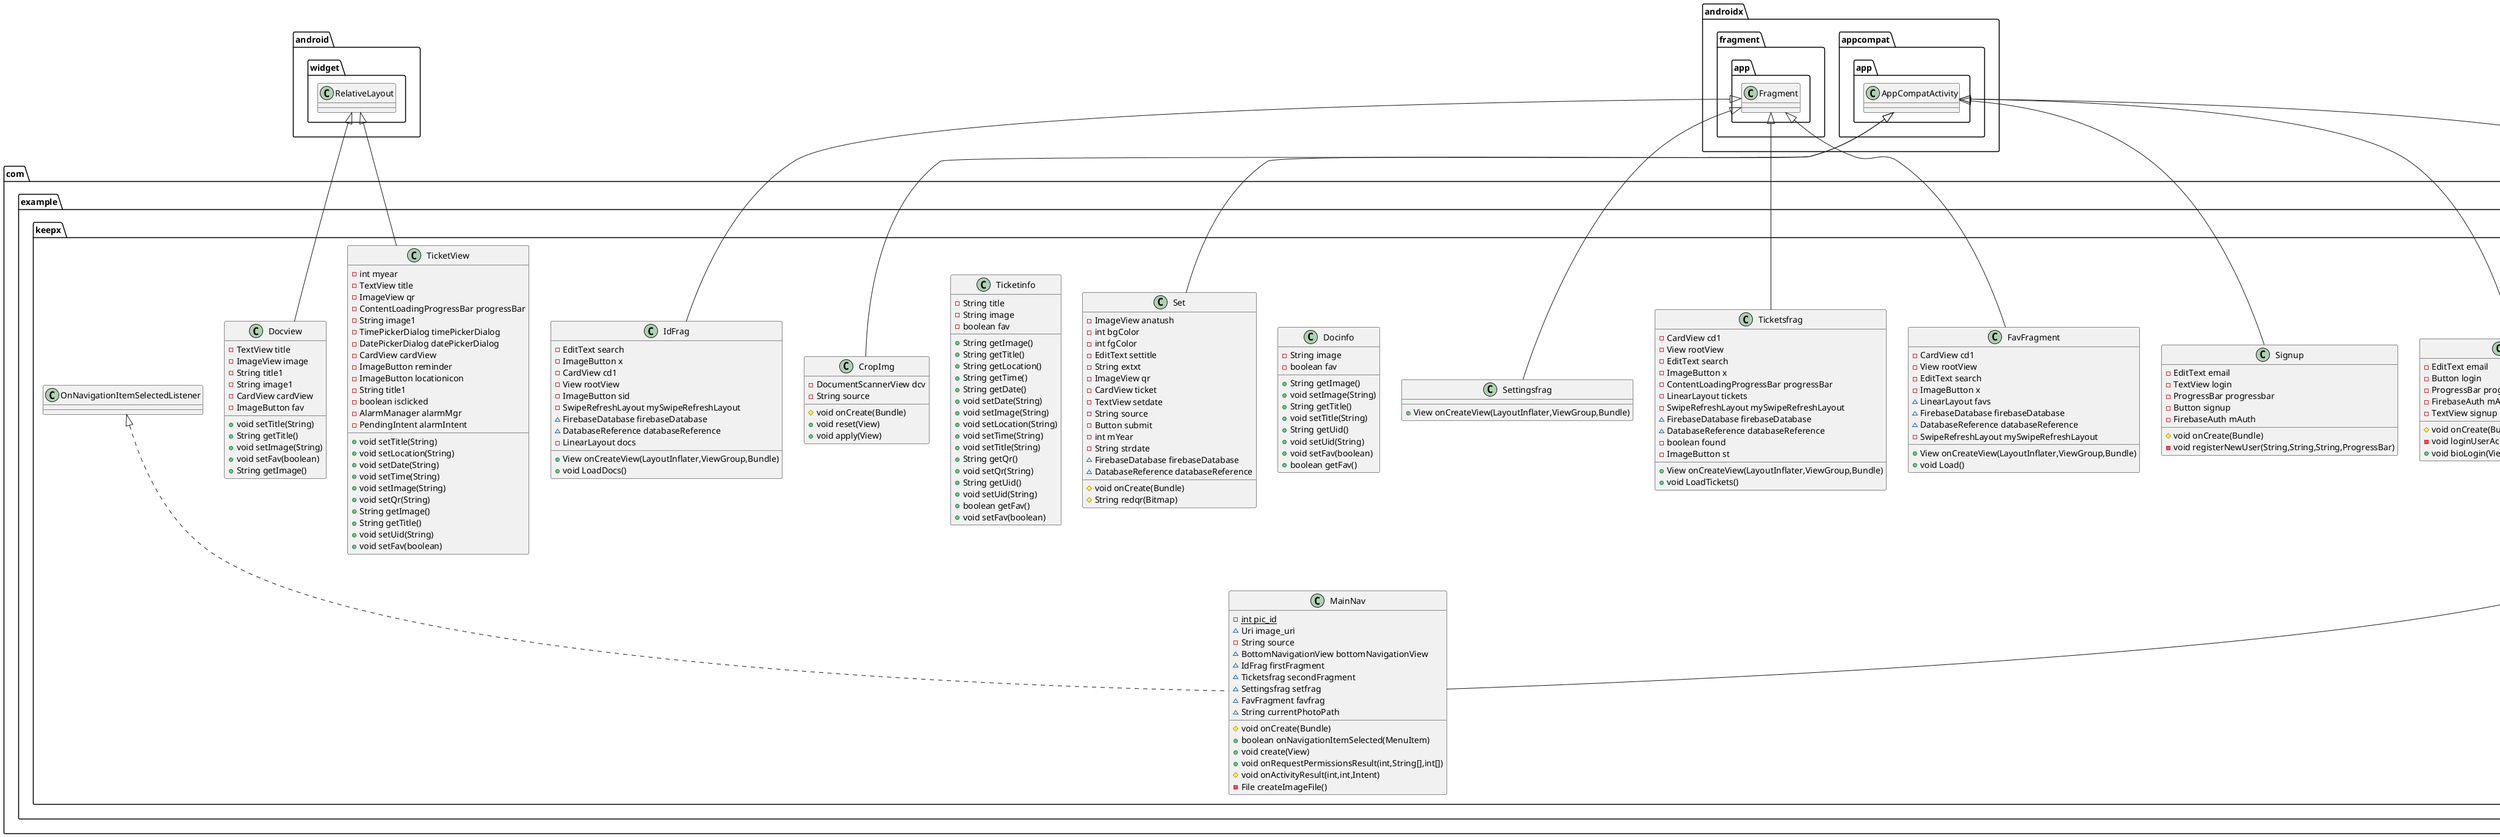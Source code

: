 @startuml
class com.example.keepx.Set {
- ImageView anatush
- int bgColor
- int fgColor
- EditText settitle
- String extxt
- ImageView qr
- CardView ticket
- TextView setdate
- String source
- Button submit
- int mYear
- String strdate
~ FirebaseDatabase firebaseDatabase
~ DatabaseReference databaseReference
# void onCreate(Bundle)
# String redqr(Bitmap)
}


class com.example.keepx.CropImg {
- DocumentScannerView dcv
- String source
# void onCreate(Bundle)
+ void reset(View)
+ void apply(View)
}


class com.example.keepx.MainNav {
- {static} int pic_id
~ Uri image_uri
- String source
~ BottomNavigationView bottomNavigationView
~ IdFrag firstFragment
~ Ticketsfrag secondFragment
~ Settingsfrag setfrag
~ FavFragment favfrag
~ String currentPhotoPath
# void onCreate(Bundle)
+ boolean onNavigationItemSelected(MenuItem)
+ void create(View)
+ void onRequestPermissionsResult(int,String[],int[])
# void onActivityResult(int,int,Intent)
- File createImageFile()
}


class com.example.keepx.Docview {
- TextView title
- ImageView image
- String title1
- String image1
- CardView cardView
- ImageButton fav
+ void setTitle(String)
+ String getTitle()
+ void setImage(String)
+ void setFav(boolean)
+ String getImage()
}


class com.example.keepx.IdFrag {
- EditText search
- ImageButton x
- CardView cd1
- View rootView
- ImageButton sid
- SwipeRefreshLayout mySwipeRefreshLayout
~ FirebaseDatabase firebaseDatabase
~ DatabaseReference databaseReference
- LinearLayout docs
+ View onCreateView(LayoutInflater,ViewGroup,Bundle)
+ void LoadDocs()
}


class com.example.keepx.FavFragment {
- CardView cd1
- View rootView
- EditText search
- ImageButton x
~ LinearLayout favs
~ FirebaseDatabase firebaseDatabase
~ DatabaseReference databaseReference
- SwipeRefreshLayout mySwipeRefreshLayout
+ View onCreateView(LayoutInflater,ViewGroup,Bundle)
+ void Load()
}


class com.example.keepx.Docinfo {
- String image
- boolean fav
+ String getImage()
+ void setImage(String)
+ String getTitle()
+ void setTitle(String)
+ String getUid()
+ void setUid(String)
+ void setFav(boolean)
+ boolean getFav()
}


class com.example.keepx.MainActivity {
- EditText email
- Button login
- ProgressBar progressbar
- FirebaseAuth mAuth
- TextView signup
# void onCreate(Bundle)
- void loginUserAccount(String,String,ProgressBar)
+ void bioLogin(View)
}


class com.example.keepx.Ticketinfo {
- String title
- String image
- boolean fav
+ String getImage()
+ String getTitle()
+ String getLocation()
+ String getTime()
+ String getDate()
+ void setDate(String)
+ void setImage(String)
+ void setLocation(String)
+ void setTime(String)
+ void setTitle(String)
+ String getQr()
+ void setQr(String)
+ String getUid()
+ void setUid(String)
+ boolean getFav()
+ void setFav(boolean)
}


class com.example.keepx.Ticketsfrag {
- CardView cd1
- View rootView
- EditText search
- ImageButton x
- ContentLoadingProgressBar progressBar
- LinearLayout tickets
- SwipeRefreshLayout mySwipeRefreshLayout
~ FirebaseDatabase firebaseDatabase
~ DatabaseReference databaseReference
- boolean found
- ImageButton st
+ View onCreateView(LayoutInflater,ViewGroup,Bundle)
+ void LoadTickets()
}


class com.example.keepx.Signup {
- EditText email
- TextView login
- ProgressBar progressbar
- Button signup
- FirebaseAuth mAuth
# void onCreate(Bundle)
- void registerNewUser(String,String,String,ProgressBar)
}


class com.example.keepx.TicketView {
- int myear
- TextView title
- ImageView qr
- ContentLoadingProgressBar progressBar
- String image1
- TimePickerDialog timePickerDialog
- DatePickerDialog datePickerDialog
- CardView cardView
- ImageButton reminder
- ImageButton locationicon
- String title1
- boolean isclicked
- AlarmManager alarmMgr
- PendingIntent alarmIntent
+ void setTitle(String)
+ void setLocation(String)
+ void setDate(String)
+ void setTime(String)
+ void setImage(String)
+ void setQr(String)
+ String getImage()
+ String getTitle()
+ void setUid(String)
+ void setFav(boolean)
}


class com.example.keepx.Settingsfrag {
+ View onCreateView(LayoutInflater,ViewGroup,Bundle)
}



androidx.appcompat.app.AppCompatActivity <|-- com.example.keepx.Set
androidx.appcompat.app.AppCompatActivity <|-- com.example.keepx.CropImg
com.example.keepx.OnNavigationItemSelectedListener <|.. com.example.keepx.MainNav
androidx.appcompat.app.AppCompatActivity <|-- com.example.keepx.MainNav
android.widget.RelativeLayout <|-- com.example.keepx.Docview
androidx.fragment.app.Fragment <|-- com.example.keepx.IdFrag
androidx.fragment.app.Fragment <|-- com.example.keepx.FavFragment
androidx.appcompat.app.AppCompatActivity <|-- com.example.keepx.MainActivity
androidx.fragment.app.Fragment <|-- com.example.keepx.Ticketsfrag
androidx.appcompat.app.AppCompatActivity <|-- com.example.keepx.Signup
android.widget.RelativeLayout <|-- com.example.keepx.TicketView
androidx.fragment.app.Fragment <|-- com.example.keepx.Settingsfrag
@enduml
